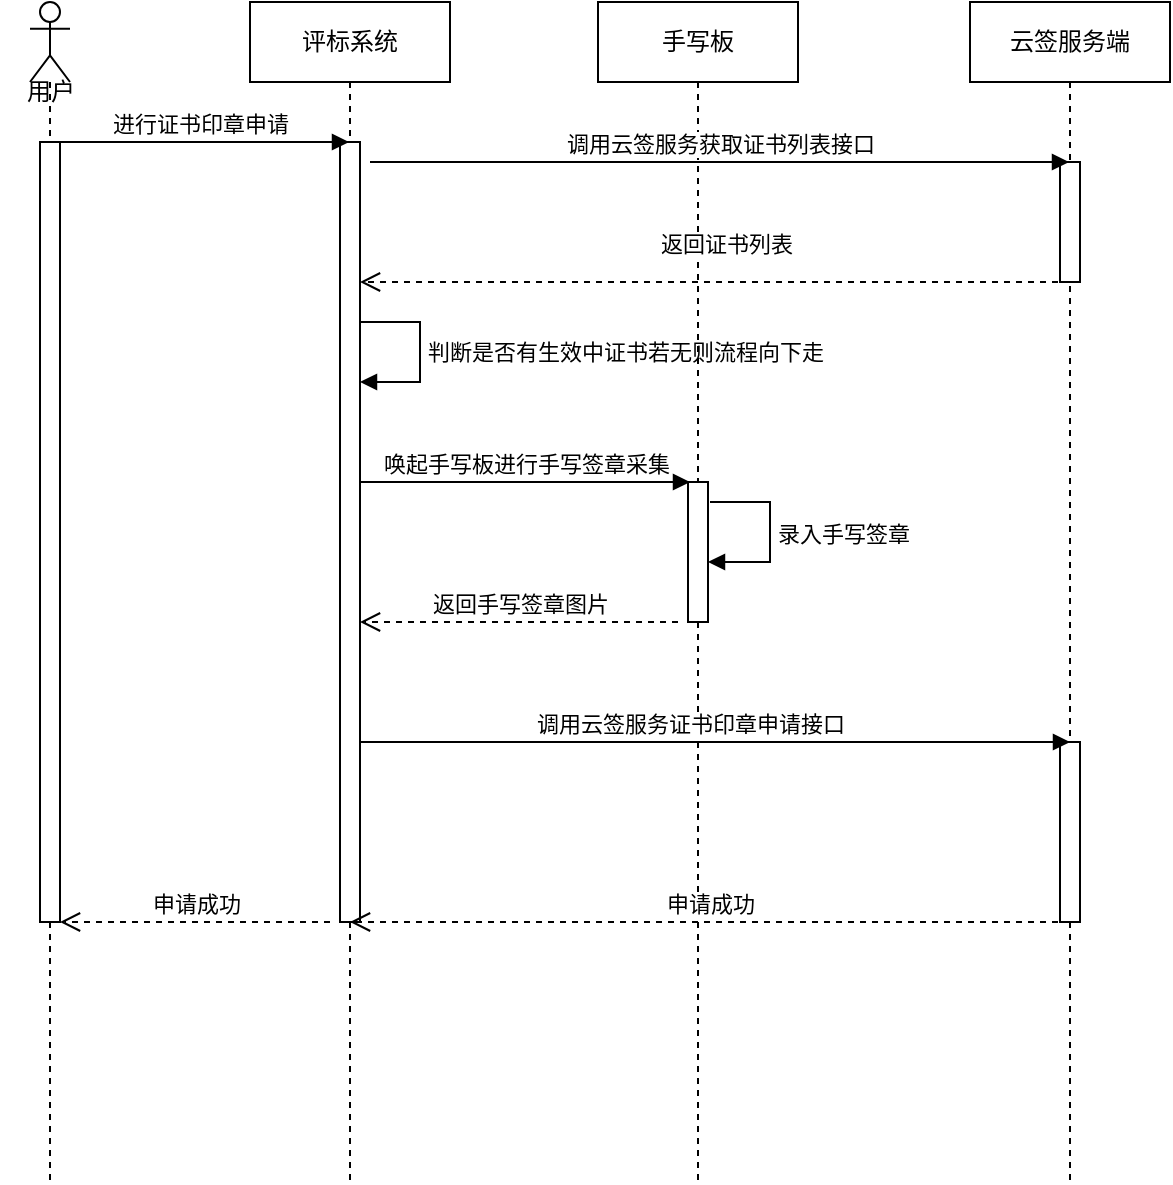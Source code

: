 <mxfile version="24.2.0" type="github">
  <diagram name="第 1 页" id="VkMA4ATRbYiKhNsEHud5">
    <mxGraphModel dx="1434" dy="788" grid="1" gridSize="10" guides="1" tooltips="1" connect="1" arrows="1" fold="1" page="1" pageScale="1" pageWidth="827" pageHeight="1169" math="0" shadow="0">
      <root>
        <mxCell id="0" />
        <mxCell id="1" parent="0" />
        <mxCell id="u5oOqTryibCGW7Ie-U5E-1" value="评标系统" style="shape=umlLifeline;perimeter=lifelinePerimeter;whiteSpace=wrap;html=1;container=1;dropTarget=0;collapsible=0;recursiveResize=0;outlineConnect=0;portConstraint=eastwest;newEdgeStyle={&quot;edgeStyle&quot;:&quot;elbowEdgeStyle&quot;,&quot;elbow&quot;:&quot;vertical&quot;,&quot;curved&quot;:0,&quot;rounded&quot;:0};" vertex="1" parent="1">
          <mxGeometry x="240" y="60" width="100" height="590" as="geometry" />
        </mxCell>
        <mxCell id="u5oOqTryibCGW7Ie-U5E-2" value="" style="html=1;points=[];perimeter=orthogonalPerimeter;outlineConnect=0;targetShapes=umlLifeline;portConstraint=eastwest;newEdgeStyle={&quot;edgeStyle&quot;:&quot;elbowEdgeStyle&quot;,&quot;elbow&quot;:&quot;vertical&quot;,&quot;curved&quot;:0,&quot;rounded&quot;:0};" vertex="1" parent="u5oOqTryibCGW7Ie-U5E-1">
          <mxGeometry x="45" y="70" width="10" height="390" as="geometry" />
        </mxCell>
        <mxCell id="u5oOqTryibCGW7Ie-U5E-3" value="判断是否有生效中证书若无则流程向下走" style="html=1;align=left;spacingLeft=2;endArrow=block;rounded=0;edgeStyle=orthogonalEdgeStyle;curved=0;rounded=0;" edge="1" parent="u5oOqTryibCGW7Ie-U5E-1">
          <mxGeometry relative="1" as="geometry">
            <mxPoint x="55" y="160" as="sourcePoint" />
            <Array as="points">
              <mxPoint x="85" y="190" />
            </Array>
            <mxPoint x="55" y="190" as="targetPoint" />
          </mxGeometry>
        </mxCell>
        <mxCell id="u5oOqTryibCGW7Ie-U5E-4" value="手写板" style="shape=umlLifeline;perimeter=lifelinePerimeter;whiteSpace=wrap;html=1;container=1;dropTarget=0;collapsible=0;recursiveResize=0;outlineConnect=0;portConstraint=eastwest;newEdgeStyle={&quot;edgeStyle&quot;:&quot;elbowEdgeStyle&quot;,&quot;elbow&quot;:&quot;vertical&quot;,&quot;curved&quot;:0,&quot;rounded&quot;:0};" vertex="1" parent="1">
          <mxGeometry x="414" y="60" width="100" height="590" as="geometry" />
        </mxCell>
        <mxCell id="u5oOqTryibCGW7Ie-U5E-5" value="" style="html=1;points=[];perimeter=orthogonalPerimeter;outlineConnect=0;targetShapes=umlLifeline;portConstraint=eastwest;newEdgeStyle={&quot;edgeStyle&quot;:&quot;elbowEdgeStyle&quot;,&quot;elbow&quot;:&quot;vertical&quot;,&quot;curved&quot;:0,&quot;rounded&quot;:0};" vertex="1" parent="u5oOqTryibCGW7Ie-U5E-4">
          <mxGeometry x="45" y="240" width="10" height="70" as="geometry" />
        </mxCell>
        <mxCell id="u5oOqTryibCGW7Ie-U5E-6" value="录入手写签章" style="html=1;align=left;spacingLeft=2;endArrow=block;rounded=0;edgeStyle=orthogonalEdgeStyle;curved=0;rounded=0;" edge="1" parent="u5oOqTryibCGW7Ie-U5E-4" target="u5oOqTryibCGW7Ie-U5E-5">
          <mxGeometry relative="1" as="geometry">
            <mxPoint x="56" y="250" as="sourcePoint" />
            <Array as="points">
              <mxPoint x="86" y="250" />
              <mxPoint x="86" y="280" />
            </Array>
          </mxGeometry>
        </mxCell>
        <mxCell id="u5oOqTryibCGW7Ie-U5E-7" value="云签服务端" style="shape=umlLifeline;perimeter=lifelinePerimeter;whiteSpace=wrap;html=1;container=1;dropTarget=0;collapsible=0;recursiveResize=0;outlineConnect=0;portConstraint=eastwest;newEdgeStyle={&quot;edgeStyle&quot;:&quot;elbowEdgeStyle&quot;,&quot;elbow&quot;:&quot;vertical&quot;,&quot;curved&quot;:0,&quot;rounded&quot;:0};" vertex="1" parent="1">
          <mxGeometry x="600" y="60" width="100" height="590" as="geometry" />
        </mxCell>
        <mxCell id="u5oOqTryibCGW7Ie-U5E-8" value="" style="html=1;points=[];perimeter=orthogonalPerimeter;outlineConnect=0;targetShapes=umlLifeline;portConstraint=eastwest;newEdgeStyle={&quot;edgeStyle&quot;:&quot;elbowEdgeStyle&quot;,&quot;elbow&quot;:&quot;vertical&quot;,&quot;curved&quot;:0,&quot;rounded&quot;:0};" vertex="1" parent="u5oOqTryibCGW7Ie-U5E-7">
          <mxGeometry x="45" y="370" width="10" height="90" as="geometry" />
        </mxCell>
        <mxCell id="u5oOqTryibCGW7Ie-U5E-9" value="" style="html=1;points=[];perimeter=orthogonalPerimeter;outlineConnect=0;targetShapes=umlLifeline;portConstraint=eastwest;newEdgeStyle={&quot;edgeStyle&quot;:&quot;elbowEdgeStyle&quot;,&quot;elbow&quot;:&quot;vertical&quot;,&quot;curved&quot;:0,&quot;rounded&quot;:0};" vertex="1" parent="u5oOqTryibCGW7Ie-U5E-7">
          <mxGeometry x="45" y="80" width="10" height="60" as="geometry" />
        </mxCell>
        <mxCell id="u5oOqTryibCGW7Ie-U5E-10" value="" style="shape=umlLifeline;perimeter=lifelinePerimeter;whiteSpace=wrap;html=1;container=1;dropTarget=0;collapsible=0;recursiveResize=0;outlineConnect=0;portConstraint=eastwest;newEdgeStyle={&quot;edgeStyle&quot;:&quot;elbowEdgeStyle&quot;,&quot;elbow&quot;:&quot;vertical&quot;,&quot;curved&quot;:0,&quot;rounded&quot;:0};participant=umlActor;" vertex="1" parent="1">
          <mxGeometry x="130" y="60" width="20" height="590" as="geometry" />
        </mxCell>
        <mxCell id="u5oOqTryibCGW7Ie-U5E-11" value="" style="html=1;points=[];perimeter=orthogonalPerimeter;outlineConnect=0;targetShapes=umlLifeline;portConstraint=eastwest;newEdgeStyle={&quot;edgeStyle&quot;:&quot;elbowEdgeStyle&quot;,&quot;elbow&quot;:&quot;vertical&quot;,&quot;curved&quot;:0,&quot;rounded&quot;:0};" vertex="1" parent="u5oOqTryibCGW7Ie-U5E-10">
          <mxGeometry x="5" y="70" width="10" height="390" as="geometry" />
        </mxCell>
        <mxCell id="u5oOqTryibCGW7Ie-U5E-12" value="进行证书印章申请" style="html=1;verticalAlign=bottom;endArrow=block;edgeStyle=elbowEdgeStyle;elbow=vertical;curved=0;rounded=0;" edge="1" parent="1" target="u5oOqTryibCGW7Ie-U5E-1">
          <mxGeometry width="80" relative="1" as="geometry">
            <mxPoint x="140" y="130" as="sourcePoint" />
            <mxPoint x="220" y="130" as="targetPoint" />
          </mxGeometry>
        </mxCell>
        <mxCell id="u5oOqTryibCGW7Ie-U5E-13" value="申请成功" style="html=1;verticalAlign=bottom;endArrow=open;dashed=1;endSize=8;edgeStyle=elbowEdgeStyle;elbow=vertical;curved=0;rounded=0;" edge="1" parent="1" target="u5oOqTryibCGW7Ie-U5E-11">
          <mxGeometry relative="1" as="geometry">
            <mxPoint x="280" y="520" as="sourcePoint" />
            <mxPoint x="150" y="520" as="targetPoint" />
          </mxGeometry>
        </mxCell>
        <mxCell id="u5oOqTryibCGW7Ie-U5E-14" value="用户" style="text;html=1;align=center;verticalAlign=middle;resizable=0;points=[];autosize=1;strokeColor=none;fillColor=none;" vertex="1" parent="1">
          <mxGeometry x="115" y="90" width="50" height="30" as="geometry" />
        </mxCell>
        <mxCell id="u5oOqTryibCGW7Ie-U5E-15" value="申请成功" style="html=1;verticalAlign=bottom;endArrow=open;dashed=1;endSize=8;edgeStyle=elbowEdgeStyle;elbow=vertical;curved=0;rounded=0;" edge="1" parent="1" target="u5oOqTryibCGW7Ie-U5E-1">
          <mxGeometry relative="1" as="geometry">
            <mxPoint x="650" y="520" as="sourcePoint" />
            <mxPoint x="350" y="520" as="targetPoint" />
          </mxGeometry>
        </mxCell>
        <mxCell id="u5oOqTryibCGW7Ie-U5E-16" value="调用云签服务获取证书列表接口" style="html=1;verticalAlign=bottom;endArrow=block;edgeStyle=elbowEdgeStyle;elbow=vertical;curved=0;rounded=0;" edge="1" parent="1" target="u5oOqTryibCGW7Ie-U5E-7">
          <mxGeometry width="80" relative="1" as="geometry">
            <mxPoint x="300" y="140" as="sourcePoint" />
            <mxPoint x="380" y="140" as="targetPoint" />
          </mxGeometry>
        </mxCell>
        <mxCell id="u5oOqTryibCGW7Ie-U5E-17" value="返回证书列表" style="html=1;verticalAlign=bottom;endArrow=open;dashed=1;endSize=8;edgeStyle=elbowEdgeStyle;elbow=vertical;curved=0;rounded=0;" edge="1" parent="1" target="u5oOqTryibCGW7Ie-U5E-2">
          <mxGeometry x="-0.029" y="-10" relative="1" as="geometry">
            <mxPoint x="650" y="200" as="sourcePoint" />
            <mxPoint x="300" y="200" as="targetPoint" />
            <Array as="points">
              <mxPoint x="480" y="200" />
            </Array>
            <mxPoint as="offset" />
          </mxGeometry>
        </mxCell>
        <mxCell id="u5oOqTryibCGW7Ie-U5E-18" value="返回手写签章图片" style="html=1;verticalAlign=bottom;endArrow=open;dashed=1;endSize=8;edgeStyle=elbowEdgeStyle;elbow=vertical;curved=0;rounded=0;" edge="1" parent="1" target="u5oOqTryibCGW7Ie-U5E-2">
          <mxGeometry relative="1" as="geometry">
            <mxPoint x="454" y="370" as="sourcePoint" />
            <mxPoint x="300" y="370" as="targetPoint" />
          </mxGeometry>
        </mxCell>
        <mxCell id="u5oOqTryibCGW7Ie-U5E-19" value="唤起手写板进行手写签章采集" style="html=1;verticalAlign=bottom;endArrow=block;edgeStyle=elbowEdgeStyle;elbow=vertical;curved=0;rounded=0;" edge="1" parent="1" source="u5oOqTryibCGW7Ie-U5E-2">
          <mxGeometry width="80" relative="1" as="geometry">
            <mxPoint x="380" y="300" as="sourcePoint" />
            <mxPoint x="460" y="300" as="targetPoint" />
          </mxGeometry>
        </mxCell>
        <mxCell id="u5oOqTryibCGW7Ie-U5E-20" value="调用云签服务证书印章申请接口" style="html=1;verticalAlign=bottom;endArrow=block;edgeStyle=elbowEdgeStyle;elbow=vertical;curved=0;rounded=0;" edge="1" parent="1" source="u5oOqTryibCGW7Ie-U5E-2">
          <mxGeometry x="-0.07" width="80" relative="1" as="geometry">
            <mxPoint x="570" y="430" as="sourcePoint" />
            <mxPoint x="650" y="430" as="targetPoint" />
            <mxPoint as="offset" />
          </mxGeometry>
        </mxCell>
      </root>
    </mxGraphModel>
  </diagram>
</mxfile>

